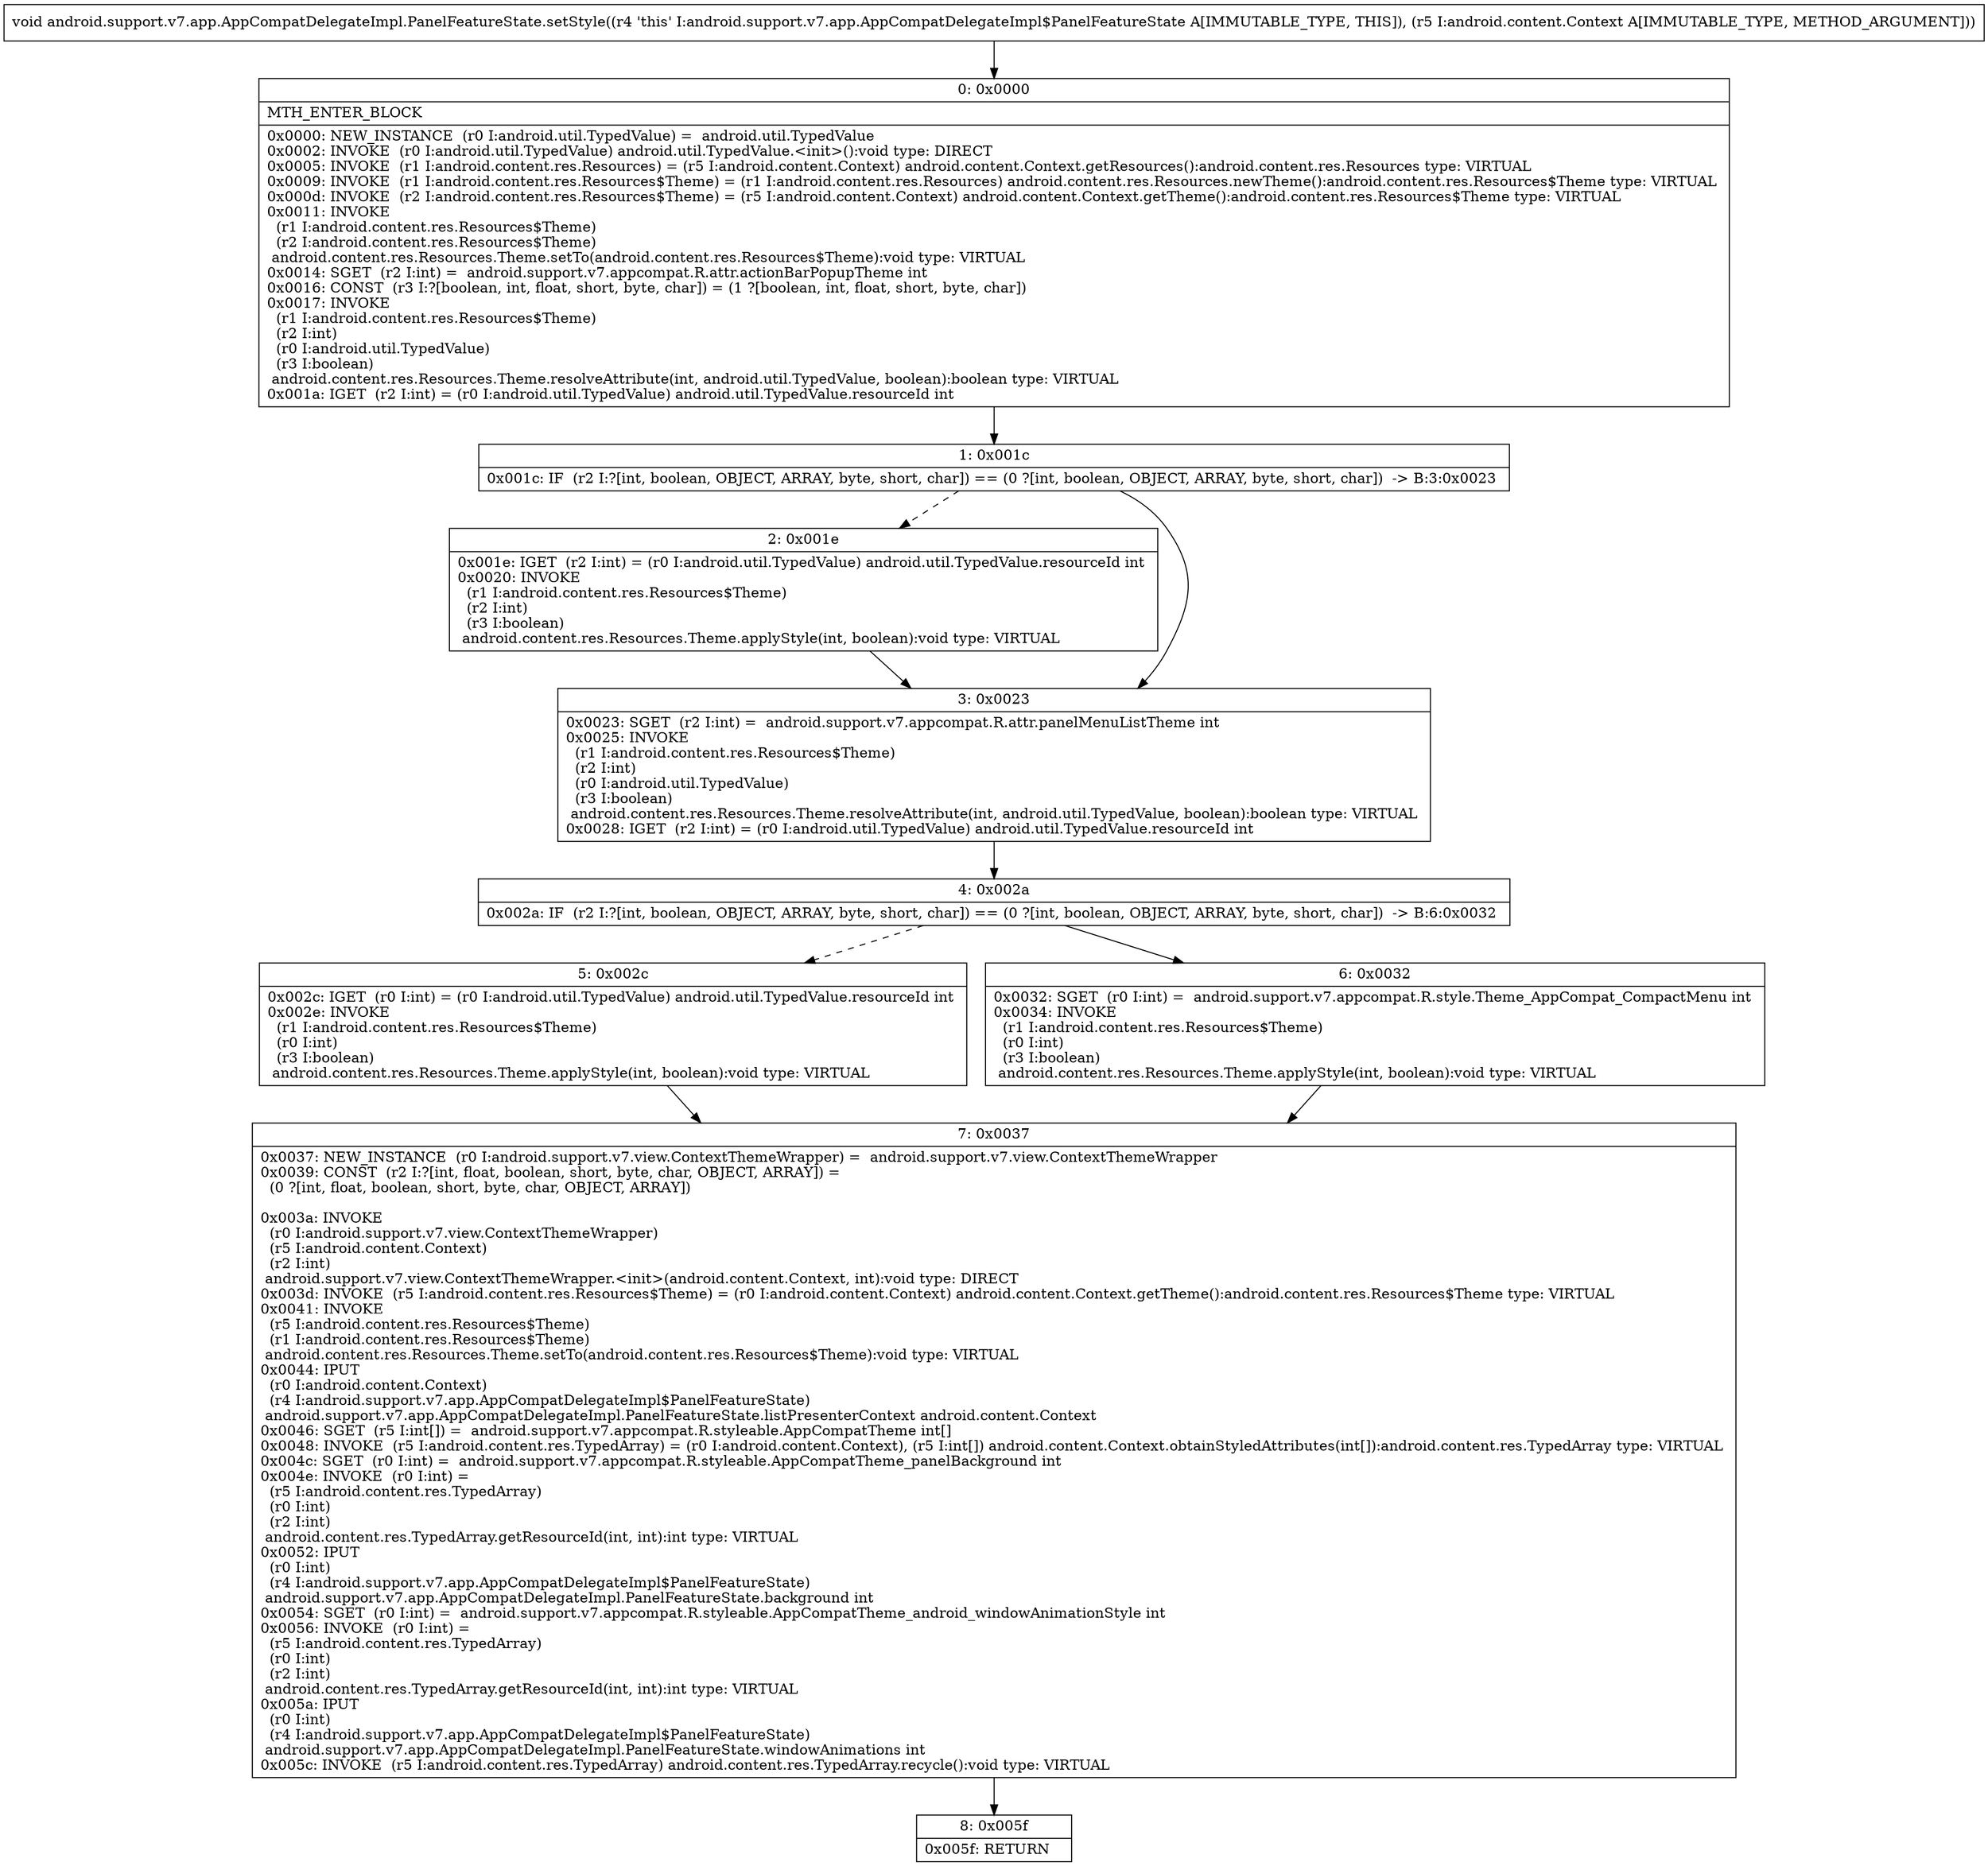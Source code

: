 digraph "CFG forandroid.support.v7.app.AppCompatDelegateImpl.PanelFeatureState.setStyle(Landroid\/content\/Context;)V" {
Node_0 [shape=record,label="{0\:\ 0x0000|MTH_ENTER_BLOCK\l|0x0000: NEW_INSTANCE  (r0 I:android.util.TypedValue) =  android.util.TypedValue \l0x0002: INVOKE  (r0 I:android.util.TypedValue) android.util.TypedValue.\<init\>():void type: DIRECT \l0x0005: INVOKE  (r1 I:android.content.res.Resources) = (r5 I:android.content.Context) android.content.Context.getResources():android.content.res.Resources type: VIRTUAL \l0x0009: INVOKE  (r1 I:android.content.res.Resources$Theme) = (r1 I:android.content.res.Resources) android.content.res.Resources.newTheme():android.content.res.Resources$Theme type: VIRTUAL \l0x000d: INVOKE  (r2 I:android.content.res.Resources$Theme) = (r5 I:android.content.Context) android.content.Context.getTheme():android.content.res.Resources$Theme type: VIRTUAL \l0x0011: INVOKE  \l  (r1 I:android.content.res.Resources$Theme)\l  (r2 I:android.content.res.Resources$Theme)\l android.content.res.Resources.Theme.setTo(android.content.res.Resources$Theme):void type: VIRTUAL \l0x0014: SGET  (r2 I:int) =  android.support.v7.appcompat.R.attr.actionBarPopupTheme int \l0x0016: CONST  (r3 I:?[boolean, int, float, short, byte, char]) = (1 ?[boolean, int, float, short, byte, char]) \l0x0017: INVOKE  \l  (r1 I:android.content.res.Resources$Theme)\l  (r2 I:int)\l  (r0 I:android.util.TypedValue)\l  (r3 I:boolean)\l android.content.res.Resources.Theme.resolveAttribute(int, android.util.TypedValue, boolean):boolean type: VIRTUAL \l0x001a: IGET  (r2 I:int) = (r0 I:android.util.TypedValue) android.util.TypedValue.resourceId int \l}"];
Node_1 [shape=record,label="{1\:\ 0x001c|0x001c: IF  (r2 I:?[int, boolean, OBJECT, ARRAY, byte, short, char]) == (0 ?[int, boolean, OBJECT, ARRAY, byte, short, char])  \-\> B:3:0x0023 \l}"];
Node_2 [shape=record,label="{2\:\ 0x001e|0x001e: IGET  (r2 I:int) = (r0 I:android.util.TypedValue) android.util.TypedValue.resourceId int \l0x0020: INVOKE  \l  (r1 I:android.content.res.Resources$Theme)\l  (r2 I:int)\l  (r3 I:boolean)\l android.content.res.Resources.Theme.applyStyle(int, boolean):void type: VIRTUAL \l}"];
Node_3 [shape=record,label="{3\:\ 0x0023|0x0023: SGET  (r2 I:int) =  android.support.v7.appcompat.R.attr.panelMenuListTheme int \l0x0025: INVOKE  \l  (r1 I:android.content.res.Resources$Theme)\l  (r2 I:int)\l  (r0 I:android.util.TypedValue)\l  (r3 I:boolean)\l android.content.res.Resources.Theme.resolveAttribute(int, android.util.TypedValue, boolean):boolean type: VIRTUAL \l0x0028: IGET  (r2 I:int) = (r0 I:android.util.TypedValue) android.util.TypedValue.resourceId int \l}"];
Node_4 [shape=record,label="{4\:\ 0x002a|0x002a: IF  (r2 I:?[int, boolean, OBJECT, ARRAY, byte, short, char]) == (0 ?[int, boolean, OBJECT, ARRAY, byte, short, char])  \-\> B:6:0x0032 \l}"];
Node_5 [shape=record,label="{5\:\ 0x002c|0x002c: IGET  (r0 I:int) = (r0 I:android.util.TypedValue) android.util.TypedValue.resourceId int \l0x002e: INVOKE  \l  (r1 I:android.content.res.Resources$Theme)\l  (r0 I:int)\l  (r3 I:boolean)\l android.content.res.Resources.Theme.applyStyle(int, boolean):void type: VIRTUAL \l}"];
Node_6 [shape=record,label="{6\:\ 0x0032|0x0032: SGET  (r0 I:int) =  android.support.v7.appcompat.R.style.Theme_AppCompat_CompactMenu int \l0x0034: INVOKE  \l  (r1 I:android.content.res.Resources$Theme)\l  (r0 I:int)\l  (r3 I:boolean)\l android.content.res.Resources.Theme.applyStyle(int, boolean):void type: VIRTUAL \l}"];
Node_7 [shape=record,label="{7\:\ 0x0037|0x0037: NEW_INSTANCE  (r0 I:android.support.v7.view.ContextThemeWrapper) =  android.support.v7.view.ContextThemeWrapper \l0x0039: CONST  (r2 I:?[int, float, boolean, short, byte, char, OBJECT, ARRAY]) = \l  (0 ?[int, float, boolean, short, byte, char, OBJECT, ARRAY])\l \l0x003a: INVOKE  \l  (r0 I:android.support.v7.view.ContextThemeWrapper)\l  (r5 I:android.content.Context)\l  (r2 I:int)\l android.support.v7.view.ContextThemeWrapper.\<init\>(android.content.Context, int):void type: DIRECT \l0x003d: INVOKE  (r5 I:android.content.res.Resources$Theme) = (r0 I:android.content.Context) android.content.Context.getTheme():android.content.res.Resources$Theme type: VIRTUAL \l0x0041: INVOKE  \l  (r5 I:android.content.res.Resources$Theme)\l  (r1 I:android.content.res.Resources$Theme)\l android.content.res.Resources.Theme.setTo(android.content.res.Resources$Theme):void type: VIRTUAL \l0x0044: IPUT  \l  (r0 I:android.content.Context)\l  (r4 I:android.support.v7.app.AppCompatDelegateImpl$PanelFeatureState)\l android.support.v7.app.AppCompatDelegateImpl.PanelFeatureState.listPresenterContext android.content.Context \l0x0046: SGET  (r5 I:int[]) =  android.support.v7.appcompat.R.styleable.AppCompatTheme int[] \l0x0048: INVOKE  (r5 I:android.content.res.TypedArray) = (r0 I:android.content.Context), (r5 I:int[]) android.content.Context.obtainStyledAttributes(int[]):android.content.res.TypedArray type: VIRTUAL \l0x004c: SGET  (r0 I:int) =  android.support.v7.appcompat.R.styleable.AppCompatTheme_panelBackground int \l0x004e: INVOKE  (r0 I:int) = \l  (r5 I:android.content.res.TypedArray)\l  (r0 I:int)\l  (r2 I:int)\l android.content.res.TypedArray.getResourceId(int, int):int type: VIRTUAL \l0x0052: IPUT  \l  (r0 I:int)\l  (r4 I:android.support.v7.app.AppCompatDelegateImpl$PanelFeatureState)\l android.support.v7.app.AppCompatDelegateImpl.PanelFeatureState.background int \l0x0054: SGET  (r0 I:int) =  android.support.v7.appcompat.R.styleable.AppCompatTheme_android_windowAnimationStyle int \l0x0056: INVOKE  (r0 I:int) = \l  (r5 I:android.content.res.TypedArray)\l  (r0 I:int)\l  (r2 I:int)\l android.content.res.TypedArray.getResourceId(int, int):int type: VIRTUAL \l0x005a: IPUT  \l  (r0 I:int)\l  (r4 I:android.support.v7.app.AppCompatDelegateImpl$PanelFeatureState)\l android.support.v7.app.AppCompatDelegateImpl.PanelFeatureState.windowAnimations int \l0x005c: INVOKE  (r5 I:android.content.res.TypedArray) android.content.res.TypedArray.recycle():void type: VIRTUAL \l}"];
Node_8 [shape=record,label="{8\:\ 0x005f|0x005f: RETURN   \l}"];
MethodNode[shape=record,label="{void android.support.v7.app.AppCompatDelegateImpl.PanelFeatureState.setStyle((r4 'this' I:android.support.v7.app.AppCompatDelegateImpl$PanelFeatureState A[IMMUTABLE_TYPE, THIS]), (r5 I:android.content.Context A[IMMUTABLE_TYPE, METHOD_ARGUMENT])) }"];
MethodNode -> Node_0;
Node_0 -> Node_1;
Node_1 -> Node_2[style=dashed];
Node_1 -> Node_3;
Node_2 -> Node_3;
Node_3 -> Node_4;
Node_4 -> Node_5[style=dashed];
Node_4 -> Node_6;
Node_5 -> Node_7;
Node_6 -> Node_7;
Node_7 -> Node_8;
}

